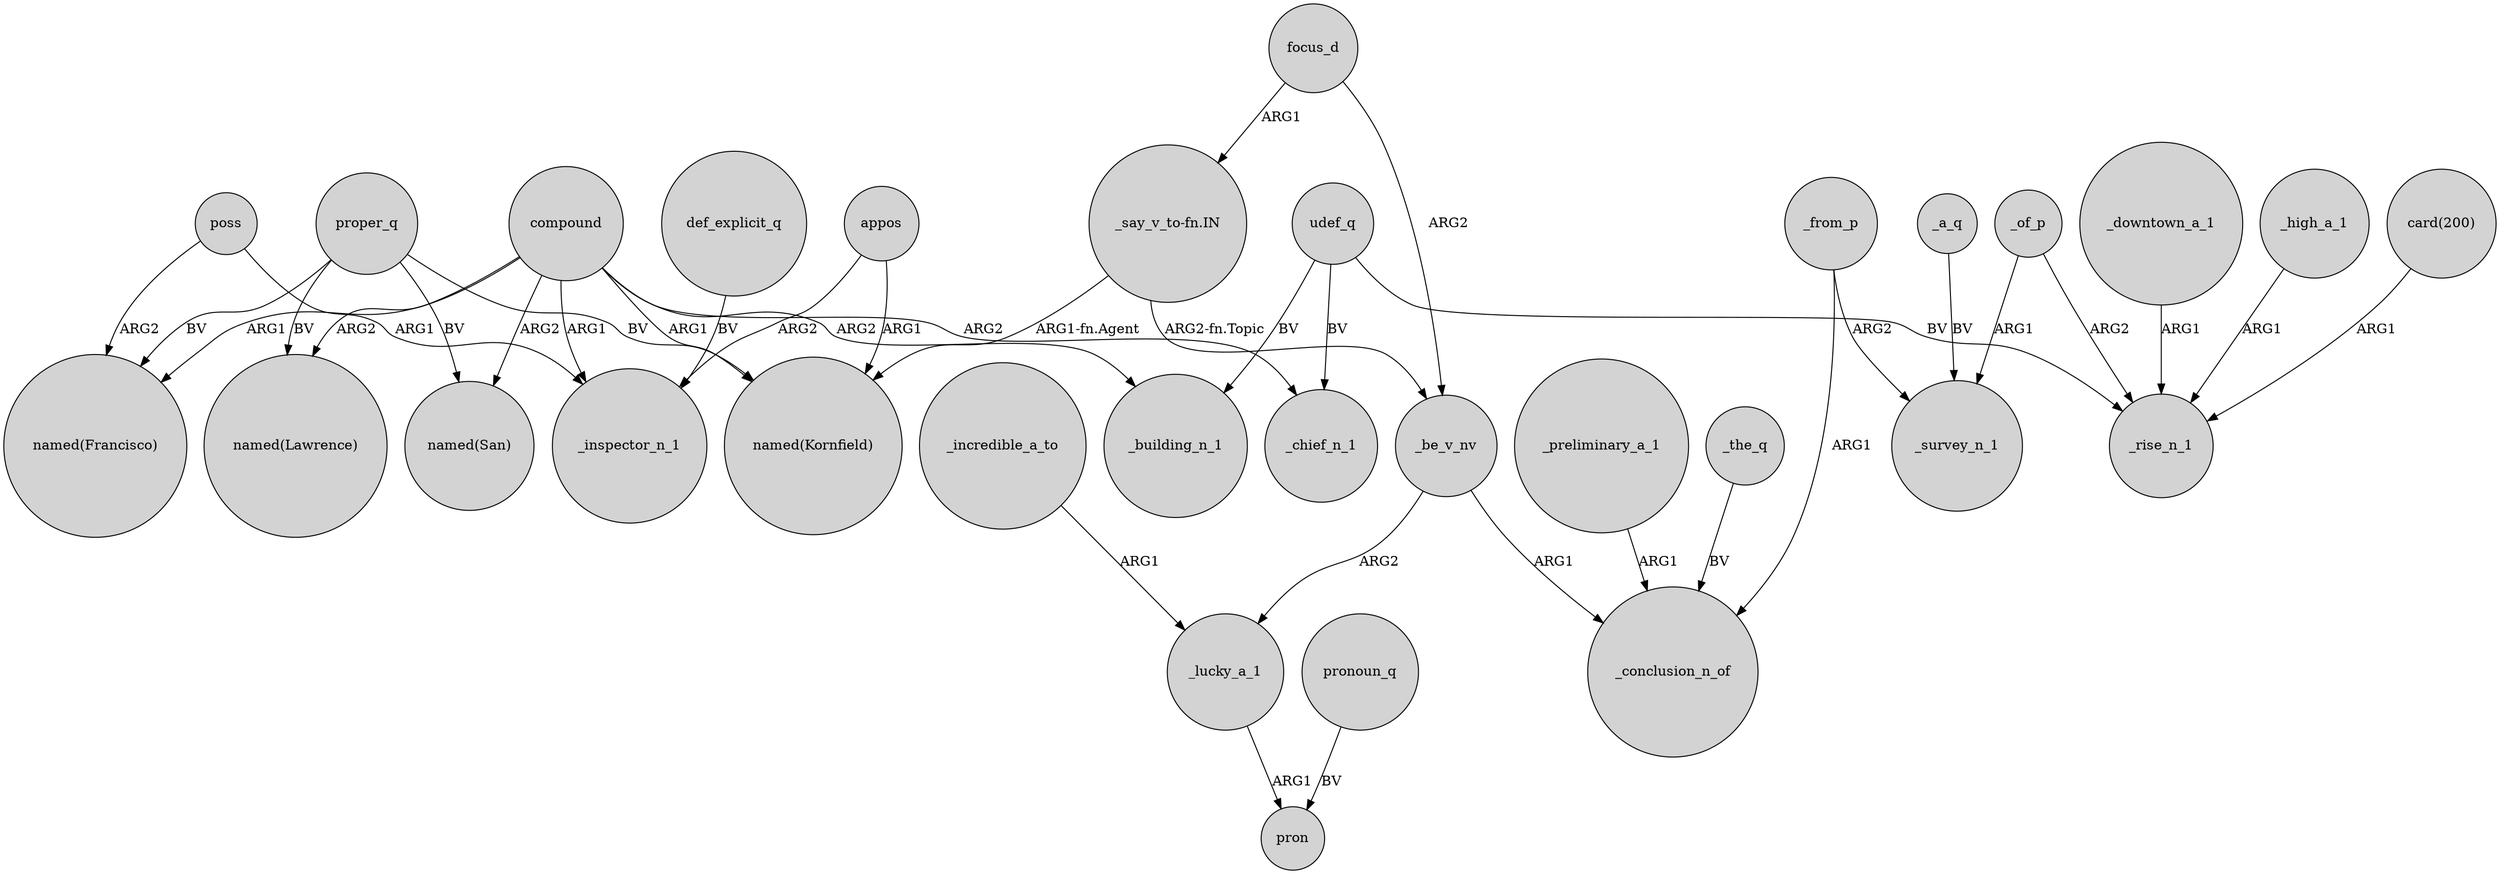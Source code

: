 digraph {
	node [shape=circle style=filled]
	compound -> "named(Lawrence)" [label=ARG2]
	_of_p -> _survey_n_1 [label=ARG1]
	poss -> "named(Francisco)" [label=ARG2]
	_be_v_nv -> _lucky_a_1 [label=ARG2]
	proper_q -> "named(Francisco)" [label=BV]
	udef_q -> _building_n_1 [label=BV]
	compound -> "named(San)" [label=ARG2]
	_from_p -> _conclusion_n_of [label=ARG1]
	_lucky_a_1 -> pron [label=ARG1]
	proper_q -> "named(Kornfield)" [label=BV]
	udef_q -> _rise_n_1 [label=BV]
	compound -> _inspector_n_1 [label=ARG1]
	compound -> "named(Kornfield)" [label=ARG1]
	_downtown_a_1 -> _rise_n_1 [label=ARG1]
	_the_q -> _conclusion_n_of [label=BV]
	_a_q -> _survey_n_1 [label=BV]
	appos -> "named(Kornfield)" [label=ARG1]
	compound -> _chief_n_1 [label=ARG2]
	poss -> _inspector_n_1 [label=ARG1]
	pronoun_q -> pron [label=BV]
	_of_p -> _rise_n_1 [label=ARG2]
	_from_p -> _survey_n_1 [label=ARG2]
	def_explicit_q -> _inspector_n_1 [label=BV]
	udef_q -> _chief_n_1 [label=BV]
	_high_a_1 -> _rise_n_1 [label=ARG1]
	appos -> _inspector_n_1 [label=ARG2]
	focus_d -> _be_v_nv [label=ARG2]
	"_say_v_to-fn.IN" -> _be_v_nv [label="ARG2-fn.Topic"]
	compound -> "named(Francisco)" [label=ARG1]
	compound -> _building_n_1 [label=ARG2]
	proper_q -> "named(Lawrence)" [label=BV]
	proper_q -> "named(San)" [label=BV]
	"_say_v_to-fn.IN" -> "named(Kornfield)" [label="ARG1-fn.Agent"]
	"card(200)" -> _rise_n_1 [label=ARG1]
	_preliminary_a_1 -> _conclusion_n_of [label=ARG1]
	_incredible_a_to -> _lucky_a_1 [label=ARG1]
	_be_v_nv -> _conclusion_n_of [label=ARG1]
	focus_d -> "_say_v_to-fn.IN" [label=ARG1]
}

